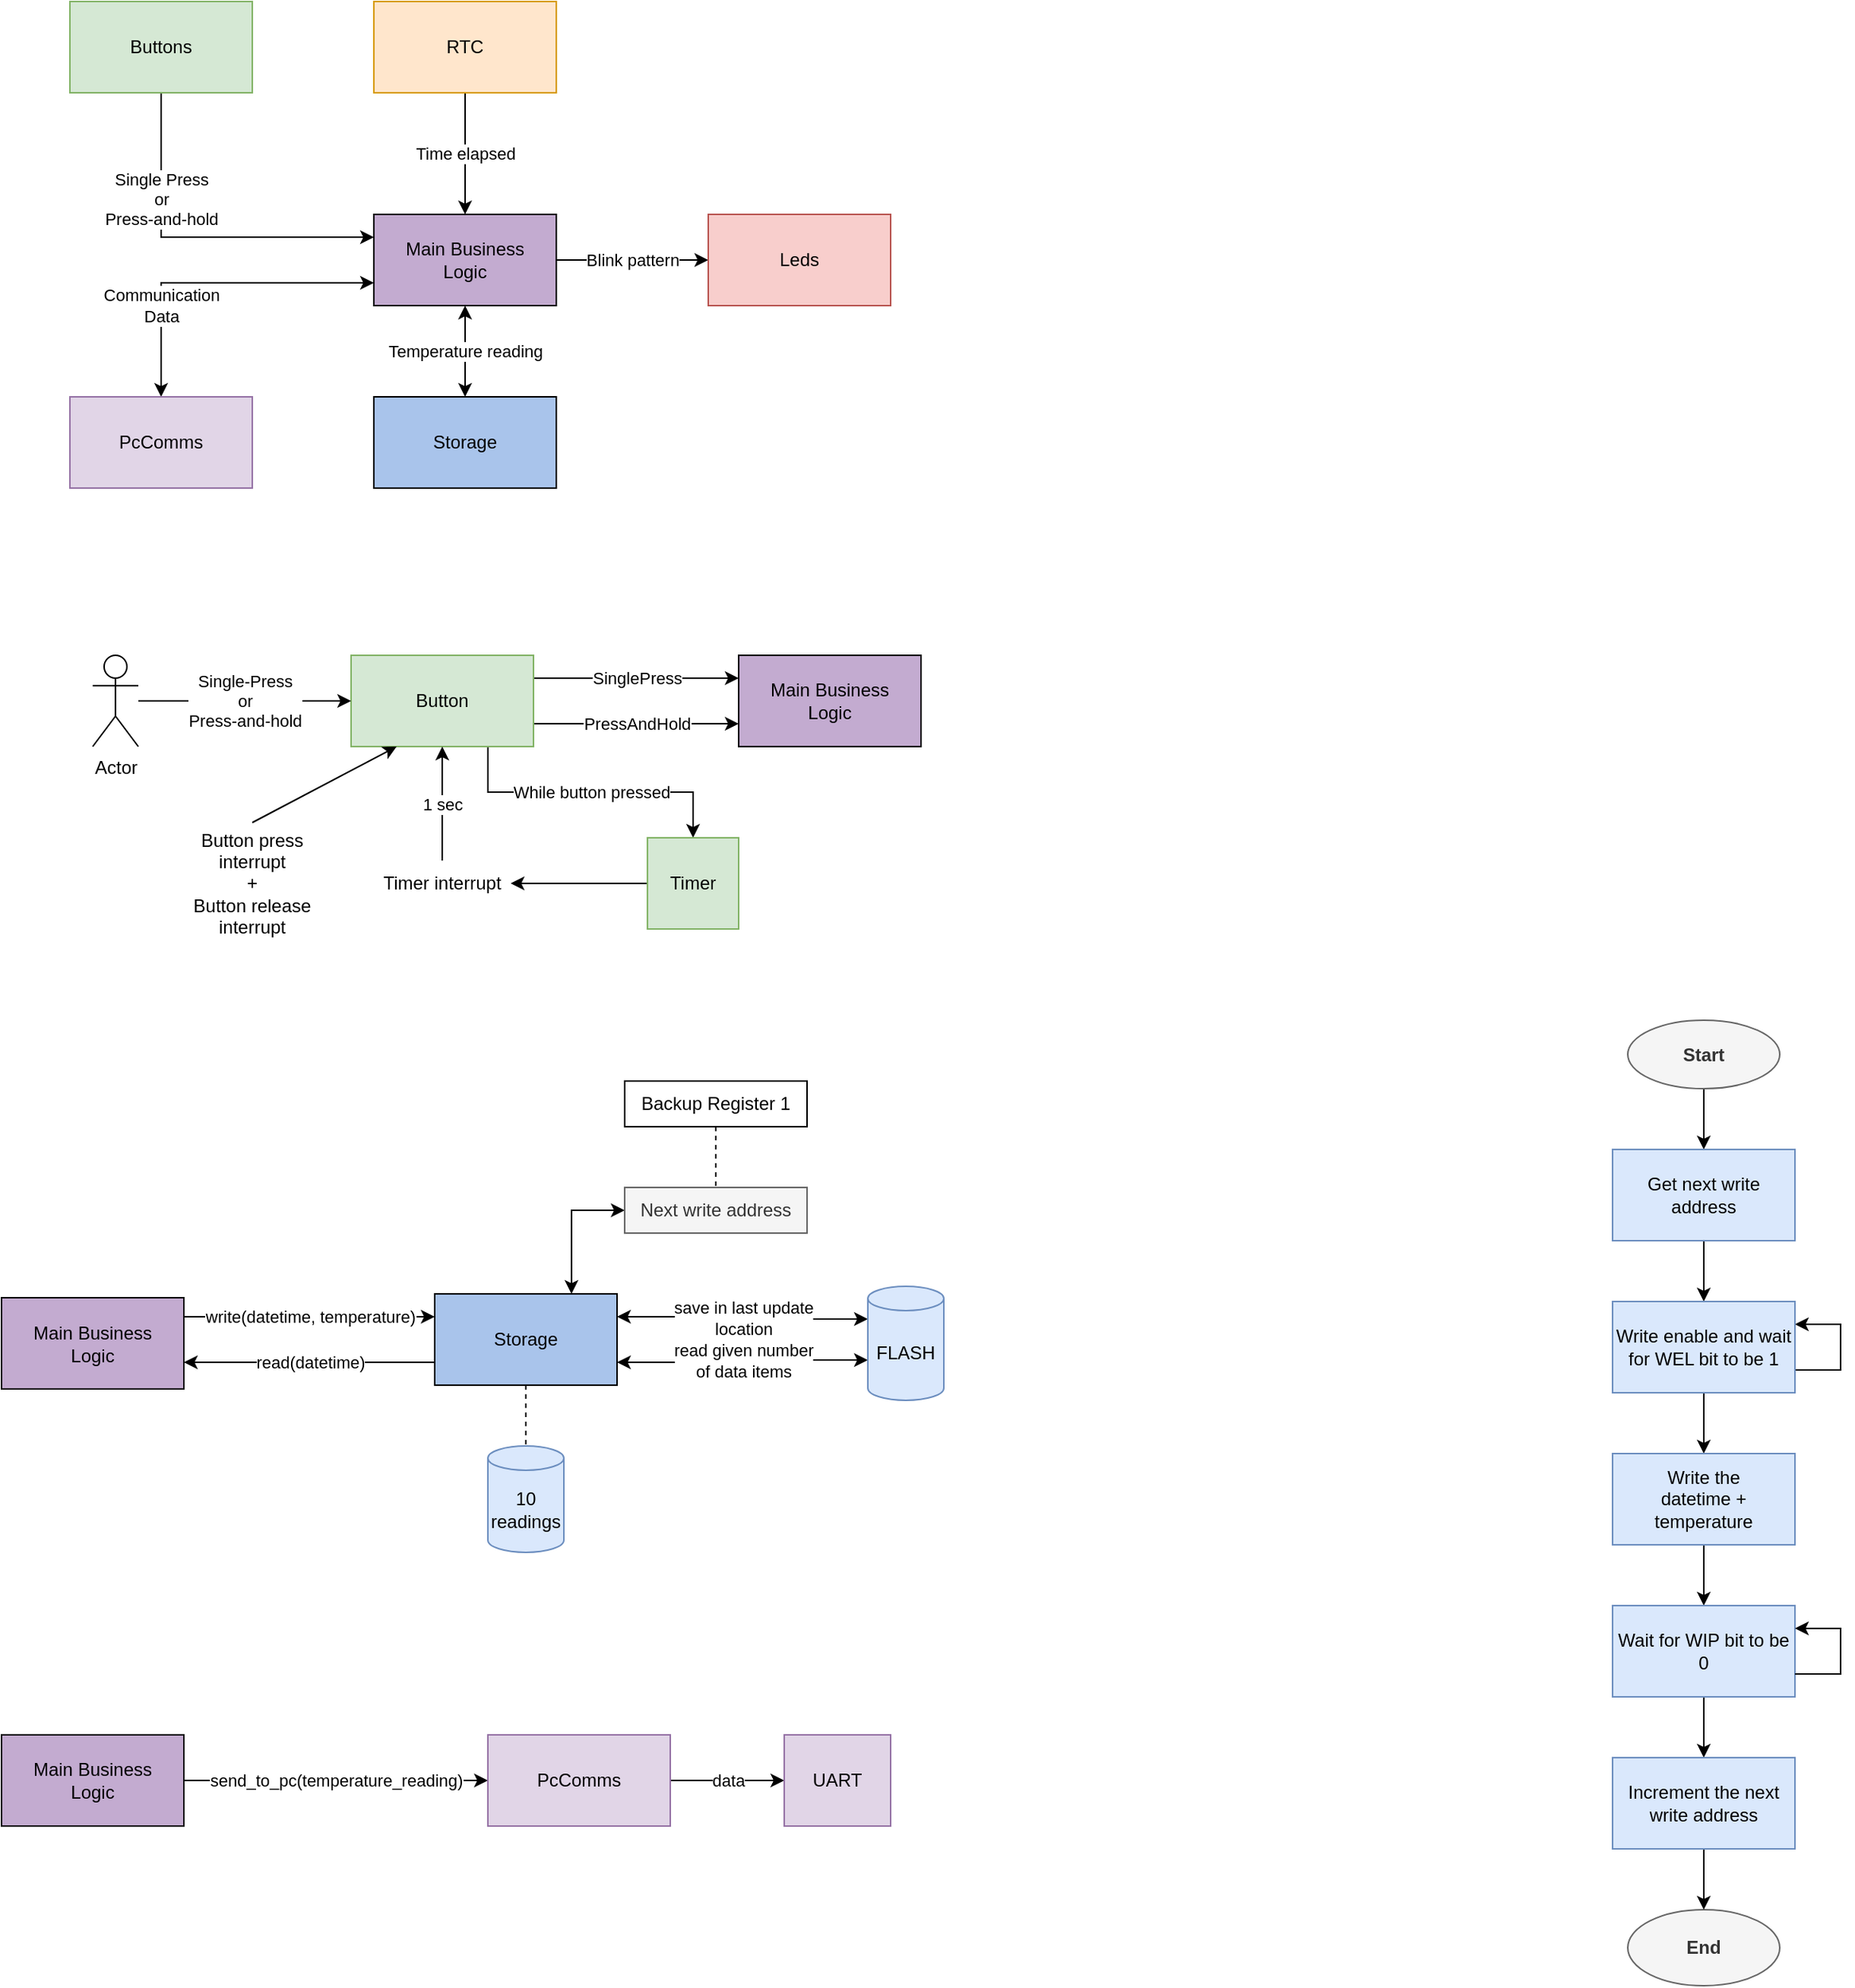 <mxfile version="14.9.8" type="device"><diagram id="cCVrT_lcCkkWaNybXTDW" name="Page-1"><mxGraphModel dx="1422" dy="762" grid="1" gridSize="10" guides="1" tooltips="1" connect="1" arrows="1" fold="1" page="1" pageScale="1" pageWidth="850" pageHeight="1100" math="0" shadow="0"><root><mxCell id="0"/><mxCell id="1" parent="0"/><mxCell id="NeJcPfJtYavSNRHKmF1q-10" value="Blink pattern" style="edgeStyle=orthogonalEdgeStyle;rounded=0;orthogonalLoop=1;jettySize=auto;html=1;exitX=1;exitY=0.5;exitDx=0;exitDy=0;entryX=0;entryY=0.5;entryDx=0;entryDy=0;" parent="1" source="NeJcPfJtYavSNRHKmF1q-1" target="NeJcPfJtYavSNRHKmF1q-9" edge="1"><mxGeometry relative="1" as="geometry"/></mxCell><mxCell id="NeJcPfJtYavSNRHKmF1q-12" value="Temperature reading" style="edgeStyle=orthogonalEdgeStyle;rounded=0;orthogonalLoop=1;jettySize=auto;html=1;exitX=0.5;exitY=1;exitDx=0;exitDy=0;startArrow=classic;startFill=1;" parent="1" source="NeJcPfJtYavSNRHKmF1q-1" target="NeJcPfJtYavSNRHKmF1q-11" edge="1"><mxGeometry relative="1" as="geometry"/></mxCell><mxCell id="NeJcPfJtYavSNRHKmF1q-1" value="Main Business&lt;br&gt;Logic" style="rounded=0;whiteSpace=wrap;html=1;fillColor=#C3ABD0;" parent="1" vertex="1"><mxGeometry x="355" y="180" width="120" height="60" as="geometry"/></mxCell><mxCell id="NeJcPfJtYavSNRHKmF1q-3" value="Single Press&lt;br&gt;or&lt;br&gt;Press-and-hold" style="edgeStyle=orthogonalEdgeStyle;rounded=0;orthogonalLoop=1;jettySize=auto;html=1;exitX=0.5;exitY=1;exitDx=0;exitDy=0;entryX=0;entryY=0.25;entryDx=0;entryDy=0;" parent="1" source="NeJcPfJtYavSNRHKmF1q-2" target="NeJcPfJtYavSNRHKmF1q-1" edge="1"><mxGeometry x="-0.404" relative="1" as="geometry"><mxPoint as="offset"/></mxGeometry></mxCell><mxCell id="NeJcPfJtYavSNRHKmF1q-2" value="Buttons" style="rounded=0;whiteSpace=wrap;html=1;fillColor=#d5e8d4;strokeColor=#82b366;" parent="1" vertex="1"><mxGeometry x="155" y="40" width="120" height="60" as="geometry"/></mxCell><mxCell id="NeJcPfJtYavSNRHKmF1q-5" value="Communication&lt;br&gt;Data" style="edgeStyle=orthogonalEdgeStyle;rounded=0;orthogonalLoop=1;jettySize=auto;html=1;exitX=0.5;exitY=0;exitDx=0;exitDy=0;entryX=0;entryY=0.75;entryDx=0;entryDy=0;startArrow=classic;startFill=1;" parent="1" source="NeJcPfJtYavSNRHKmF1q-4" target="NeJcPfJtYavSNRHKmF1q-1" edge="1"><mxGeometry x="-0.442" relative="1" as="geometry"><Array as="points"><mxPoint x="215" y="225"/></Array><mxPoint as="offset"/></mxGeometry></mxCell><mxCell id="NeJcPfJtYavSNRHKmF1q-4" value="PcComms" style="rounded=0;whiteSpace=wrap;html=1;fillColor=#e1d5e7;strokeColor=#9673a6;" parent="1" vertex="1"><mxGeometry x="155" y="300" width="120" height="60" as="geometry"/></mxCell><mxCell id="NeJcPfJtYavSNRHKmF1q-7" value="Time elapsed" style="edgeStyle=orthogonalEdgeStyle;rounded=0;orthogonalLoop=1;jettySize=auto;html=1;exitX=0.5;exitY=1;exitDx=0;exitDy=0;" parent="1" source="NeJcPfJtYavSNRHKmF1q-6" target="NeJcPfJtYavSNRHKmF1q-1" edge="1"><mxGeometry relative="1" as="geometry"/></mxCell><mxCell id="NeJcPfJtYavSNRHKmF1q-6" value="RTC" style="rounded=0;whiteSpace=wrap;html=1;fillColor=#ffe6cc;strokeColor=#d79b00;" parent="1" vertex="1"><mxGeometry x="355" y="40" width="120" height="60" as="geometry"/></mxCell><mxCell id="NeJcPfJtYavSNRHKmF1q-9" value="Leds" style="rounded=0;whiteSpace=wrap;html=1;fillColor=#f8cecc;strokeColor=#b85450;" parent="1" vertex="1"><mxGeometry x="575" y="180" width="120" height="60" as="geometry"/></mxCell><mxCell id="NeJcPfJtYavSNRHKmF1q-11" value="Storage" style="rounded=0;whiteSpace=wrap;html=1;fillColor=#A9C4EB;" parent="1" vertex="1"><mxGeometry x="355" y="300" width="120" height="60" as="geometry"/></mxCell><mxCell id="BJYnUT7HQn6DbfF5-IVr-8" style="edgeStyle=orthogonalEdgeStyle;rounded=0;orthogonalLoop=1;jettySize=auto;html=1;exitX=0.75;exitY=0;exitDx=0;exitDy=0;entryX=0;entryY=0.5;entryDx=0;entryDy=0;startArrow=classic;startFill=1;" parent="1" source="BJYnUT7HQn6DbfF5-IVr-1" target="BJYnUT7HQn6DbfF5-IVr-7" edge="1"><mxGeometry relative="1" as="geometry"/></mxCell><mxCell id="BJYnUT7HQn6DbfF5-IVr-11" value="save in last update&lt;br&gt;location" style="edgeStyle=orthogonalEdgeStyle;rounded=0;orthogonalLoop=1;jettySize=auto;html=1;exitX=1;exitY=0.25;exitDx=0;exitDy=0;entryX=0;entryY=0;entryDx=0;entryDy=21.5;entryPerimeter=0;startArrow=classic;startFill=1;" parent="1" source="BJYnUT7HQn6DbfF5-IVr-1" target="BJYnUT7HQn6DbfF5-IVr-10" edge="1"><mxGeometry relative="1" as="geometry"/></mxCell><mxCell id="BJYnUT7HQn6DbfF5-IVr-12" value="read given number&lt;br&gt;of data items" style="edgeStyle=orthogonalEdgeStyle;rounded=0;orthogonalLoop=1;jettySize=auto;html=1;exitX=1;exitY=0.75;exitDx=0;exitDy=0;entryX=0;entryY=0;entryDx=0;entryDy=48.5;entryPerimeter=0;startArrow=classic;startFill=1;" parent="1" source="BJYnUT7HQn6DbfF5-IVr-1" target="BJYnUT7HQn6DbfF5-IVr-10" edge="1"><mxGeometry relative="1" as="geometry"/></mxCell><mxCell id="Ipk20wVra8CsFq5ngscX-2" style="edgeStyle=orthogonalEdgeStyle;rounded=0;orthogonalLoop=1;jettySize=auto;html=1;exitX=0.5;exitY=1;exitDx=0;exitDy=0;entryX=0.5;entryY=0;entryDx=0;entryDy=0;entryPerimeter=0;endArrow=none;endFill=0;dashed=1;" edge="1" parent="1" source="BJYnUT7HQn6DbfF5-IVr-1" target="Ipk20wVra8CsFq5ngscX-1"><mxGeometry relative="1" as="geometry"/></mxCell><mxCell id="BJYnUT7HQn6DbfF5-IVr-1" value="Storage" style="rounded=0;whiteSpace=wrap;html=1;fillColor=#A9C4EB;" parent="1" vertex="1"><mxGeometry x="395" y="890" width="120" height="60" as="geometry"/></mxCell><mxCell id="BJYnUT7HQn6DbfF5-IVr-5" value="write(datetime, temperature)" style="endArrow=classic;html=1;entryX=0;entryY=0.25;entryDx=0;entryDy=0;" parent="1" target="BJYnUT7HQn6DbfF5-IVr-1" edge="1"><mxGeometry width="50" height="50" relative="1" as="geometry"><mxPoint x="230" y="905" as="sourcePoint"/><mxPoint x="290" y="850" as="targetPoint"/></mxGeometry></mxCell><mxCell id="BJYnUT7HQn6DbfF5-IVr-6" value="read(datetime)" style="endArrow=classic;html=1;exitX=0;exitY=0.75;exitDx=0;exitDy=0;" parent="1" source="BJYnUT7HQn6DbfF5-IVr-1" edge="1"><mxGeometry width="50" height="50" relative="1" as="geometry"><mxPoint x="230" y="930" as="sourcePoint"/><mxPoint x="230" y="935" as="targetPoint"/></mxGeometry></mxCell><mxCell id="BJYnUT7HQn6DbfF5-IVr-7" value="Next write address" style="rounded=0;whiteSpace=wrap;html=1;fillColor=#f5f5f5;strokeColor=#666666;fontColor=#333333;" parent="1" vertex="1"><mxGeometry x="520" y="820" width="120" height="30" as="geometry"/></mxCell><mxCell id="BJYnUT7HQn6DbfF5-IVr-10" value="FLASH" style="shape=cylinder3;whiteSpace=wrap;html=1;boundedLbl=1;backgroundOutline=1;size=8;fillColor=#dae8fc;strokeColor=#6c8ebf;" parent="1" vertex="1"><mxGeometry x="680" y="885" width="50" height="75" as="geometry"/></mxCell><mxCell id="BJYnUT7HQn6DbfF5-IVr-14" style="edgeStyle=orthogonalEdgeStyle;rounded=0;orthogonalLoop=1;jettySize=auto;html=1;exitX=0.5;exitY=1;exitDx=0;exitDy=0;entryX=0.5;entryY=0;entryDx=0;entryDy=0;startArrow=none;startFill=0;dashed=1;endArrow=none;endFill=0;" parent="1" source="BJYnUT7HQn6DbfF5-IVr-13" target="BJYnUT7HQn6DbfF5-IVr-7" edge="1"><mxGeometry relative="1" as="geometry"/></mxCell><mxCell id="BJYnUT7HQn6DbfF5-IVr-13" value="Backup Register 1" style="rounded=0;whiteSpace=wrap;html=1;" parent="1" vertex="1"><mxGeometry x="520" y="750" width="120" height="30" as="geometry"/></mxCell><mxCell id="xPW9yYJXb-N6i7T2OWnC-17" value="SinglePress" style="edgeStyle=orthogonalEdgeStyle;rounded=0;orthogonalLoop=1;jettySize=auto;html=1;exitX=1;exitY=0.25;exitDx=0;exitDy=0;entryX=0;entryY=0.25;entryDx=0;entryDy=0;" parent="1" source="xPW9yYJXb-N6i7T2OWnC-7" target="xPW9yYJXb-N6i7T2OWnC-16" edge="1"><mxGeometry relative="1" as="geometry"/></mxCell><mxCell id="xPW9yYJXb-N6i7T2OWnC-18" value="PressAndHold" style="edgeStyle=orthogonalEdgeStyle;rounded=0;orthogonalLoop=1;jettySize=auto;html=1;exitX=1;exitY=0.75;exitDx=0;exitDy=0;entryX=0;entryY=0.75;entryDx=0;entryDy=0;" parent="1" source="xPW9yYJXb-N6i7T2OWnC-7" target="xPW9yYJXb-N6i7T2OWnC-16" edge="1"><mxGeometry relative="1" as="geometry"/></mxCell><mxCell id="xPW9yYJXb-N6i7T2OWnC-24" value="While button pressed" style="edgeStyle=orthogonalEdgeStyle;rounded=0;orthogonalLoop=1;jettySize=auto;html=1;exitX=0.75;exitY=1;exitDx=0;exitDy=0;entryX=0.5;entryY=0;entryDx=0;entryDy=0;" parent="1" source="xPW9yYJXb-N6i7T2OWnC-7" target="xPW9yYJXb-N6i7T2OWnC-23" edge="1"><mxGeometry relative="1" as="geometry"/></mxCell><mxCell id="xPW9yYJXb-N6i7T2OWnC-7" value="Button" style="rounded=0;whiteSpace=wrap;html=1;fillColor=#d5e8d4;strokeColor=#82b366;" parent="1" vertex="1"><mxGeometry x="340" y="470" width="120" height="60" as="geometry"/></mxCell><mxCell id="xPW9yYJXb-N6i7T2OWnC-8" value="Actor" style="shape=umlActor;verticalLabelPosition=bottom;verticalAlign=top;html=1;outlineConnect=0;" parent="1" vertex="1"><mxGeometry x="170" y="470" width="30" height="60" as="geometry"/></mxCell><mxCell id="xPW9yYJXb-N6i7T2OWnC-9" value="Single-Press&lt;br&gt;or&lt;br&gt;Press-and-hold" style="endArrow=classic;html=1;" parent="1" edge="1"><mxGeometry width="50" height="50" relative="1" as="geometry"><mxPoint x="200" y="500" as="sourcePoint"/><mxPoint x="340" y="500" as="targetPoint"/></mxGeometry></mxCell><mxCell id="xPW9yYJXb-N6i7T2OWnC-16" value="Main Business&lt;br&gt;Logic" style="rounded=0;whiteSpace=wrap;html=1;fillColor=#C3ABD0;" parent="1" vertex="1"><mxGeometry x="595" y="470" width="120" height="60" as="geometry"/></mxCell><mxCell id="xPW9yYJXb-N6i7T2OWnC-19" value="" style="endArrow=classic;html=1;entryX=0.25;entryY=1;entryDx=0;entryDy=0;exitX=0.5;exitY=0;exitDx=0;exitDy=0;" parent="1" source="xPW9yYJXb-N6i7T2OWnC-20" target="xPW9yYJXb-N6i7T2OWnC-7" edge="1"><mxGeometry width="50" height="50" relative="1" as="geometry"><mxPoint x="370" y="580" as="sourcePoint"/><mxPoint x="320" y="580" as="targetPoint"/></mxGeometry></mxCell><mxCell id="xPW9yYJXb-N6i7T2OWnC-20" value="Button press interrupt&lt;br&gt;+&lt;br&gt;Button release&lt;br&gt;interrupt" style="text;html=1;strokeColor=none;fillColor=none;align=center;verticalAlign=middle;whiteSpace=wrap;rounded=0;" parent="1" vertex="1"><mxGeometry x="230" y="580" width="90" height="80" as="geometry"/></mxCell><mxCell id="xPW9yYJXb-N6i7T2OWnC-22" value="1 sec" style="edgeStyle=orthogonalEdgeStyle;rounded=0;orthogonalLoop=1;jettySize=auto;html=1;exitX=0.5;exitY=0;exitDx=0;exitDy=0;entryX=0.5;entryY=1;entryDx=0;entryDy=0;" parent="1" source="xPW9yYJXb-N6i7T2OWnC-21" target="xPW9yYJXb-N6i7T2OWnC-7" edge="1"><mxGeometry relative="1" as="geometry"/></mxCell><mxCell id="xPW9yYJXb-N6i7T2OWnC-21" value="Timer interrupt" style="text;html=1;strokeColor=none;fillColor=none;align=center;verticalAlign=middle;whiteSpace=wrap;rounded=0;" parent="1" vertex="1"><mxGeometry x="355" y="605" width="90" height="30" as="geometry"/></mxCell><mxCell id="xPW9yYJXb-N6i7T2OWnC-25" style="edgeStyle=orthogonalEdgeStyle;rounded=0;orthogonalLoop=1;jettySize=auto;html=1;exitX=0;exitY=0.5;exitDx=0;exitDy=0;entryX=1;entryY=0.5;entryDx=0;entryDy=0;" parent="1" source="xPW9yYJXb-N6i7T2OWnC-23" target="xPW9yYJXb-N6i7T2OWnC-21" edge="1"><mxGeometry relative="1" as="geometry"/></mxCell><mxCell id="xPW9yYJXb-N6i7T2OWnC-23" value="Timer" style="rounded=0;whiteSpace=wrap;html=1;fillColor=#d5e8d4;strokeColor=#82b366;" parent="1" vertex="1"><mxGeometry x="535" y="590" width="60" height="60" as="geometry"/></mxCell><mxCell id="xPW9yYJXb-N6i7T2OWnC-26" value="Main Business&lt;br&gt;Logic" style="rounded=0;whiteSpace=wrap;html=1;fillColor=#C3ABD0;" parent="1" vertex="1"><mxGeometry x="110" y="892.5" width="120" height="60" as="geometry"/></mxCell><mxCell id="gp_hJrF6_koKv4jAR41F-4" value="" style="edgeStyle=orthogonalEdgeStyle;rounded=0;orthogonalLoop=1;jettySize=auto;html=1;" parent="1" source="gp_hJrF6_koKv4jAR41F-2" target="gp_hJrF6_koKv4jAR41F-3" edge="1"><mxGeometry relative="1" as="geometry"/></mxCell><mxCell id="gp_hJrF6_koKv4jAR41F-2" value="Start" style="ellipse;whiteSpace=wrap;html=1;fillColor=#f5f5f5;strokeColor=#666666;fontColor=#333333;fontStyle=1" parent="1" vertex="1"><mxGeometry x="1180" y="710" width="100" height="45" as="geometry"/></mxCell><mxCell id="gp_hJrF6_koKv4jAR41F-6" value="" style="edgeStyle=orthogonalEdgeStyle;rounded=0;orthogonalLoop=1;jettySize=auto;html=1;" parent="1" source="gp_hJrF6_koKv4jAR41F-3" target="gp_hJrF6_koKv4jAR41F-5" edge="1"><mxGeometry relative="1" as="geometry"/></mxCell><mxCell id="gp_hJrF6_koKv4jAR41F-3" value="Get next write address" style="whiteSpace=wrap;html=1;fillColor=#d5e8d4;strokeColor=#82b366;" parent="1" vertex="1"><mxGeometry x="1170" y="795" width="120" height="60" as="geometry"/></mxCell><mxCell id="gp_hJrF6_koKv4jAR41F-8" value="" style="edgeStyle=orthogonalEdgeStyle;rounded=0;orthogonalLoop=1;jettySize=auto;html=1;" parent="1" source="gp_hJrF6_koKv4jAR41F-5" target="gp_hJrF6_koKv4jAR41F-7" edge="1"><mxGeometry relative="1" as="geometry"/></mxCell><mxCell id="gp_hJrF6_koKv4jAR41F-5" value="Write enable and wait for WEL bit to be 1" style="whiteSpace=wrap;html=1;fillColor=#d5e8d4;strokeColor=#82b366;" parent="1" vertex="1"><mxGeometry x="1170" y="895" width="120" height="60" as="geometry"/></mxCell><mxCell id="gp_hJrF6_koKv4jAR41F-10" value="" style="edgeStyle=orthogonalEdgeStyle;rounded=0;orthogonalLoop=1;jettySize=auto;html=1;" parent="1" source="gp_hJrF6_koKv4jAR41F-7" target="gp_hJrF6_koKv4jAR41F-9" edge="1"><mxGeometry relative="1" as="geometry"/></mxCell><mxCell id="gp_hJrF6_koKv4jAR41F-7" value="Write the&lt;br&gt;datetime + temperature" style="whiteSpace=wrap;html=1;fillColor=#d5e8d4;strokeColor=#82b366;" parent="1" vertex="1"><mxGeometry x="1170" y="995" width="120" height="60" as="geometry"/></mxCell><mxCell id="gp_hJrF6_koKv4jAR41F-12" value="" style="edgeStyle=orthogonalEdgeStyle;rounded=0;orthogonalLoop=1;jettySize=auto;html=1;entryX=0.5;entryY=0;entryDx=0;entryDy=0;" parent="1" source="gp_hJrF6_koKv4jAR41F-9" target="gp_hJrF6_koKv4jAR41F-18" edge="1"><mxGeometry relative="1" as="geometry"/></mxCell><mxCell id="gp_hJrF6_koKv4jAR41F-9" value="Wait for WIP bit to be 0" style="whiteSpace=wrap;html=1;fillColor=#dae8fc;strokeColor=#6c8ebf;" parent="1" vertex="1"><mxGeometry x="1170" y="1095" width="120" height="60" as="geometry"/></mxCell><mxCell id="gp_hJrF6_koKv4jAR41F-11" value="End" style="ellipse;whiteSpace=wrap;html=1;fillColor=#f5f5f5;strokeColor=#666666;fontColor=#333333;fontStyle=1" parent="1" vertex="1"><mxGeometry x="1180" y="1295" width="100" height="50" as="geometry"/></mxCell><mxCell id="gp_hJrF6_koKv4jAR41F-13" style="edgeStyle=orthogonalEdgeStyle;rounded=0;orthogonalLoop=1;jettySize=auto;html=1;exitX=1;exitY=0.75;exitDx=0;exitDy=0;entryX=1;entryY=0.25;entryDx=0;entryDy=0;" parent="1" source="gp_hJrF6_koKv4jAR41F-5" target="gp_hJrF6_koKv4jAR41F-5" edge="1"><mxGeometry relative="1" as="geometry"><Array as="points"><mxPoint x="1320" y="940"/><mxPoint x="1320" y="910"/></Array></mxGeometry></mxCell><mxCell id="gp_hJrF6_koKv4jAR41F-14" style="edgeStyle=orthogonalEdgeStyle;rounded=0;orthogonalLoop=1;jettySize=auto;html=1;exitX=1;exitY=0.75;exitDx=0;exitDy=0;entryX=1;entryY=0.25;entryDx=0;entryDy=0;" parent="1" source="gp_hJrF6_koKv4jAR41F-9" target="gp_hJrF6_koKv4jAR41F-9" edge="1"><mxGeometry relative="1" as="geometry"><Array as="points"><mxPoint x="1320" y="1140"/><mxPoint x="1320" y="1110"/></Array></mxGeometry></mxCell><mxCell id="gp_hJrF6_koKv4jAR41F-15" value="Get next write address" style="whiteSpace=wrap;html=1;fillColor=#dae8fc;strokeColor=#6c8ebf;" parent="1" vertex="1"><mxGeometry x="1170" y="795" width="120" height="60" as="geometry"/></mxCell><mxCell id="gp_hJrF6_koKv4jAR41F-16" value="Write enable and wait for WEL bit to be 1" style="whiteSpace=wrap;html=1;fillColor=#dae8fc;strokeColor=#6c8ebf;" parent="1" vertex="1"><mxGeometry x="1170" y="895" width="120" height="60" as="geometry"/></mxCell><mxCell id="gp_hJrF6_koKv4jAR41F-17" value="Write the&lt;br&gt;datetime + temperature" style="whiteSpace=wrap;html=1;fillColor=#dae8fc;strokeColor=#6c8ebf;" parent="1" vertex="1"><mxGeometry x="1170" y="995" width="120" height="60" as="geometry"/></mxCell><mxCell id="gp_hJrF6_koKv4jAR41F-19" style="edgeStyle=orthogonalEdgeStyle;rounded=0;orthogonalLoop=1;jettySize=auto;html=1;exitX=0.5;exitY=1;exitDx=0;exitDy=0;entryX=0.5;entryY=0;entryDx=0;entryDy=0;" parent="1" source="gp_hJrF6_koKv4jAR41F-18" target="gp_hJrF6_koKv4jAR41F-11" edge="1"><mxGeometry relative="1" as="geometry"/></mxCell><mxCell id="gp_hJrF6_koKv4jAR41F-18" value="Increment the next write address" style="whiteSpace=wrap;html=1;fillColor=#dae8fc;strokeColor=#6c8ebf;" parent="1" vertex="1"><mxGeometry x="1170" y="1195" width="120" height="60" as="geometry"/></mxCell><mxCell id="Ipk20wVra8CsFq5ngscX-1" value="10&lt;br&gt;readings" style="shape=cylinder3;whiteSpace=wrap;html=1;boundedLbl=1;backgroundOutline=1;size=8;fillColor=#dae8fc;strokeColor=#6c8ebf;" vertex="1" parent="1"><mxGeometry x="430" y="990" width="50" height="70" as="geometry"/></mxCell><mxCell id="Ipk20wVra8CsFq5ngscX-5" value="send_to_pc(temperature_reading)" style="edgeStyle=orthogonalEdgeStyle;rounded=0;orthogonalLoop=1;jettySize=auto;html=1;exitX=1;exitY=0.5;exitDx=0;exitDy=0;entryX=0;entryY=0.5;entryDx=0;entryDy=0;endArrow=classic;endFill=1;" edge="1" parent="1" source="Ipk20wVra8CsFq5ngscX-3" target="Ipk20wVra8CsFq5ngscX-4"><mxGeometry relative="1" as="geometry"/></mxCell><mxCell id="Ipk20wVra8CsFq5ngscX-3" value="Main Business&lt;br&gt;Logic" style="rounded=0;whiteSpace=wrap;html=1;fillColor=#C3ABD0;" vertex="1" parent="1"><mxGeometry x="110" y="1180" width="120" height="60" as="geometry"/></mxCell><mxCell id="Ipk20wVra8CsFq5ngscX-9" value="data" style="edgeStyle=orthogonalEdgeStyle;rounded=0;orthogonalLoop=1;jettySize=auto;html=1;exitX=1;exitY=0.5;exitDx=0;exitDy=0;entryX=0;entryY=0.5;entryDx=0;entryDy=0;endArrow=classic;endFill=1;" edge="1" parent="1" source="Ipk20wVra8CsFq5ngscX-4" target="Ipk20wVra8CsFq5ngscX-8"><mxGeometry relative="1" as="geometry"/></mxCell><mxCell id="Ipk20wVra8CsFq5ngscX-4" value="PcComms" style="rounded=0;whiteSpace=wrap;html=1;fillColor=#e1d5e7;strokeColor=#9673a6;" vertex="1" parent="1"><mxGeometry x="430" y="1180" width="120" height="60" as="geometry"/></mxCell><mxCell id="Ipk20wVra8CsFq5ngscX-8" value="UART" style="rounded=0;whiteSpace=wrap;html=1;fillColor=#e1d5e7;strokeColor=#9673a6;" vertex="1" parent="1"><mxGeometry x="625" y="1180" width="70" height="60" as="geometry"/></mxCell></root></mxGraphModel></diagram></mxfile>